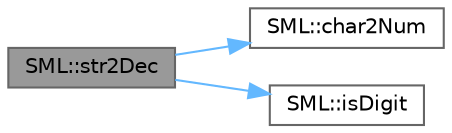 digraph "SML::str2Dec"
{
 // LATEX_PDF_SIZE
  bgcolor="transparent";
  edge [fontname=Helvetica,fontsize=10,labelfontname=Helvetica,labelfontsize=10];
  node [fontname=Helvetica,fontsize=10,shape=box,height=0.2,width=0.4];
  rankdir="LR";
  Node1 [id="Node000001",label="SML::str2Dec",height=0.2,width=0.4,color="gray40", fillcolor="grey60", style="filled", fontcolor="black",tooltip="Convert C-string to decimal value."];
  Node1 -> Node2 [id="edge1_Node000001_Node000002",color="steelblue1",style="solid",tooltip=" "];
  Node2 [id="Node000002",label="SML::char2Num",height=0.2,width=0.4,color="grey40", fillcolor="white", style="filled",URL="$group___s_m_l.html#ga19239b179d7579c312c6f973229411d1",tooltip="Convert character to number."];
  Node1 -> Node3 [id="edge2_Node000001_Node000003",color="steelblue1",style="solid",tooltip=" "];
  Node3 [id="Node000003",label="SML::isDigit",height=0.2,width=0.4,color="grey40", fillcolor="white", style="filled",URL="$group___s_m_l.html#gac8ceb83d360a98426d47e11ca96cd2ba",tooltip="Check if character is digit."];
}
